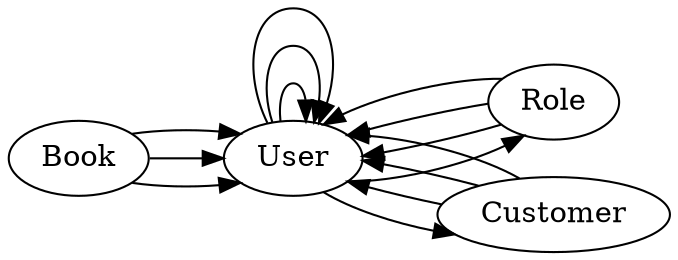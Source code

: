 ## Table Connection Graph -- Generated 2015-12-16T13:29:58.073Z
digraph DataModel {
rankdir=LR
User;
Role;
Customer;
Book;
User -> User
User -> User
User -> User
User -> Role
User -> Customer
Role -> User
Role -> User
Role -> User
Customer -> User
Customer -> User
Customer -> User
Book -> User
Book -> User
Book -> User
}